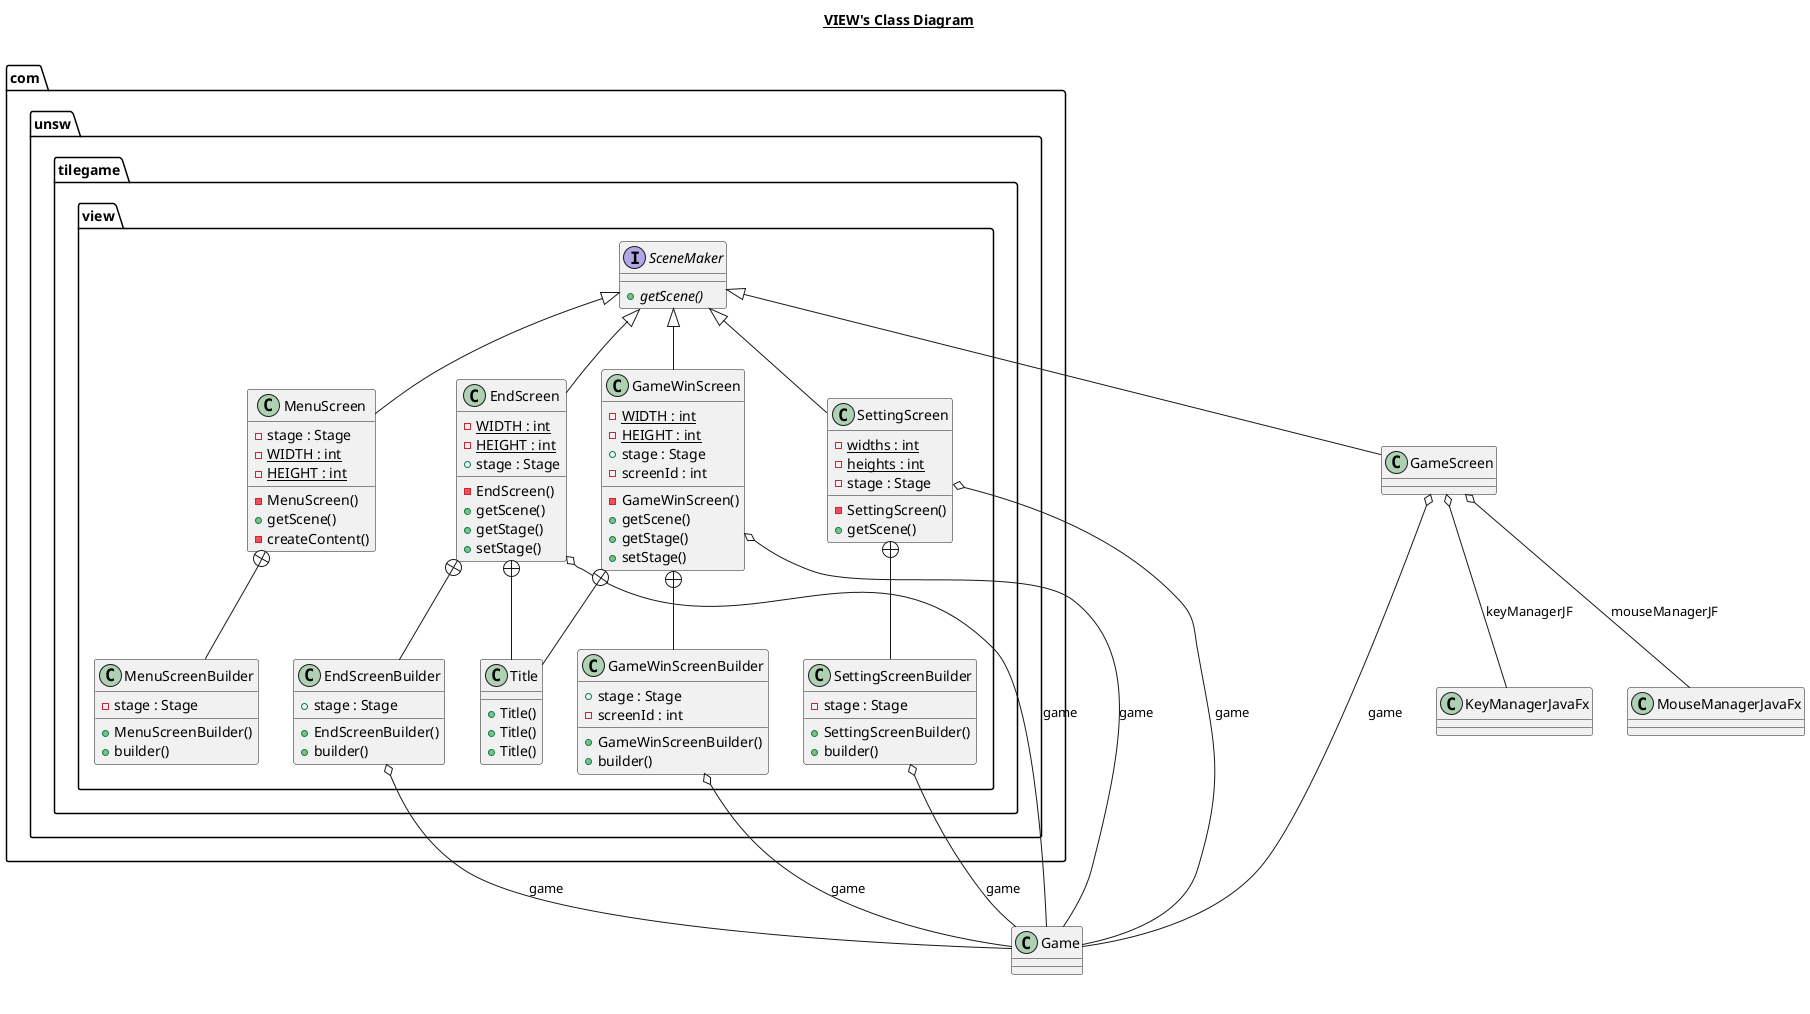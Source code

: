 @startuml

title __VIEW's Class Diagram__\n

  package com.unsw.tilegame {
    package com.unsw.tilegame.view {
      class EndScreen {
          {static} - WIDTH : int
          {static} - HEIGHT : int
          + stage : Stage
          - EndScreen()
          + getScene()
          + getStage()
          + setStage()
      }
    }
  }
  

  package com.unsw.tilegame {
    package com.unsw.tilegame.view {
      class EndScreenBuilder {
          + stage : Stage
          + EndScreenBuilder()
          + builder()
      }
    }
  }
  

  package com.unsw.tilegame {
    package com.unsw.tilegame.view {
      class Title {
          + Title()
      }
    }
  }
  

  

  package com.unsw.tilegame {
    package com.unsw.tilegame.view {
      class GameWinScreen {
          {static} - WIDTH : int
          {static} - HEIGHT : int
          + stage : Stage
          - screenId : int
          - GameWinScreen()
          + getScene()
          + getStage()
          + setStage()
      }
    }
  }
  

  package com.unsw.tilegame {
    package com.unsw.tilegame.view {
      class GameWinScreenBuilder {
          + stage : Stage
          - screenId : int
          + GameWinScreenBuilder()
          + builder()
      }
    }
  }
  

  package com.unsw.tilegame {
    package com.unsw.tilegame.view {
      class Title {
          + Title()
      }
    }
  }


  package com.unsw.tilegame {
    package com.unsw.tilegame.view {
      class MenuScreen {
          - stage : Stage
          {static} - WIDTH : int
          {static} - HEIGHT : int
          - MenuScreen()
          + getScene()
          - createContent()
      }
    }
  }
  

  package com.unsw.tilegame {
    package com.unsw.tilegame.view {
      class MenuScreenBuilder {
          - stage : Stage
          + MenuScreenBuilder()
          + builder()
      }
    }
  }
  

  package com.unsw.tilegame {
    package com.unsw.tilegame.view {
      class Title {
          + Title()
      }
    }
  }
  



  package com.unsw.tilegame {
    package com.unsw.tilegame.view {
      interface SceneMaker {
          {abstract} + getScene()
      }
    }
  }
  

  package com.unsw.tilegame {
    package com.unsw.tilegame.view {
      class SettingScreen {
          {static} - widths : int
          {static} - heights : int
          - stage : Stage
          - SettingScreen()
          + getScene()
      }
    }
  }
  

  package com.unsw.tilegame {
    package com.unsw.tilegame.view {
      class SettingScreenBuilder {
          - stage : Stage
          + SettingScreenBuilder()
          + builder()
      }
    }
  }
  

  EndScreen -up-|> SceneMaker
  EndScreen o-- Game : game
  EndScreen +-down- EndScreenBuilder
  EndScreen +-down- Title
  EndScreenBuilder o-- Game : game
  GameScreen -up-|> SceneMaker
  GameScreen o-- Game : game
  GameScreen o-- KeyManagerJavaFx : keyManagerJF
  GameScreen o-- MouseManagerJavaFx : mouseManagerJF
  GameWinScreen -up-|> SceneMaker
  GameWinScreen o-- Game : game
  GameWinScreen +-down- GameWinScreenBuilder
  GameWinScreen +-down- Title
  GameWinScreenBuilder o-- Game : game
  MenuScreen -up-|> SceneMaker
  MenuScreen +-down- MenuScreenBuilder
  SettingScreen -up-|> SceneMaker
  SettingScreen o-- Game : game
  SettingScreen +-down- SettingScreenBuilder
  SettingScreenBuilder o-- Game : game


right footer


endfooter

@enduml
